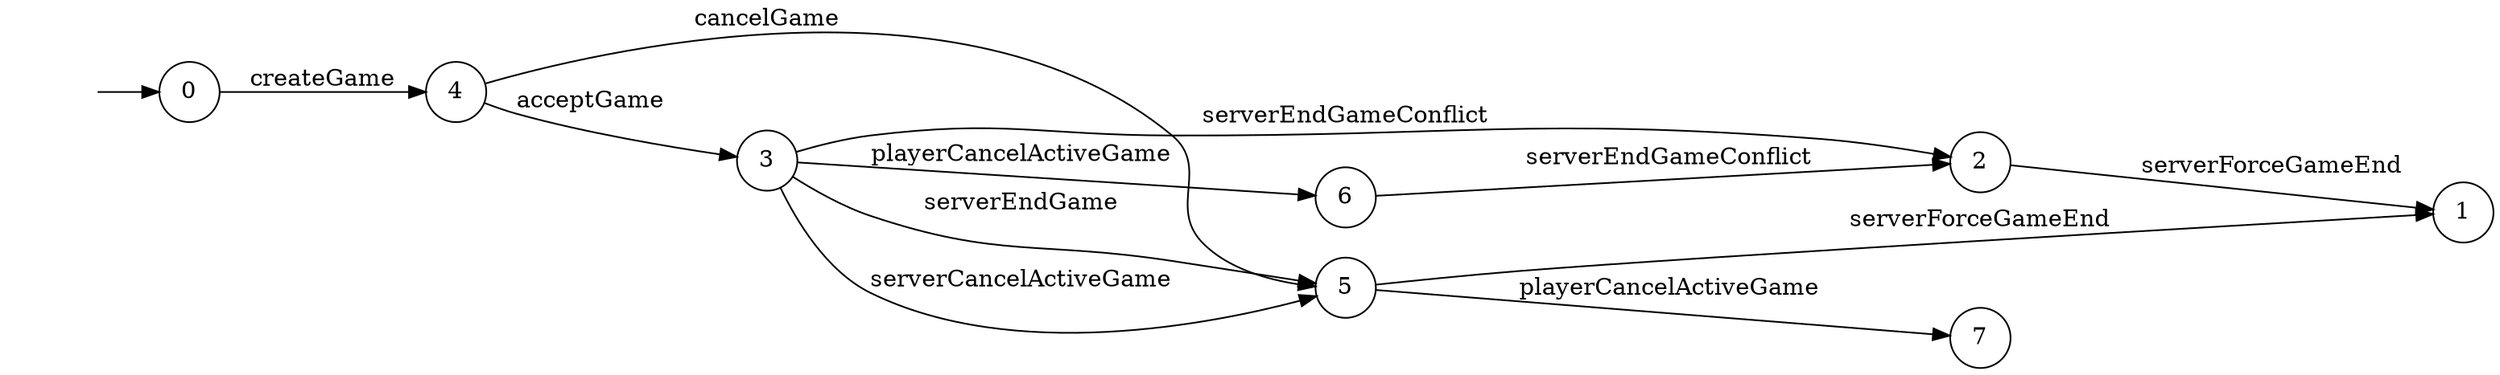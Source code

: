 digraph "./InvConPlus/Dapp-Automata-data/result/model/0xC95D227a1CF92b6FD156265AA8A3cA7c7DE0F28e/GameChannel/FSM-6" {
	graph [rankdir=LR]
	"" [label="" shape=plaintext]
	3 [label=3 shape=circle]
	5 [label=5 shape=circle]
	0 [label=0 shape=circle]
	4 [label=4 shape=circle]
	6 [label=6 shape=circle]
	1 [label=1 shape=circle]
	7 [label=7 shape=circle]
	2 [label=2 shape=circle]
	"" -> 0 [label=""]
	0 -> 4 [label=createGame]
	4 -> 5 [label=cancelGame]
	4 -> 3 [label=acceptGame]
	3 -> 5 [label=serverEndGame]
	3 -> 6 [label=playerCancelActiveGame]
	3 -> 5 [label=serverCancelActiveGame]
	3 -> 2 [label=serverEndGameConflict]
	2 -> 1 [label=serverForceGameEnd]
	6 -> 2 [label=serverEndGameConflict]
	5 -> 7 [label=playerCancelActiveGame]
	5 -> 1 [label=serverForceGameEnd]
}
